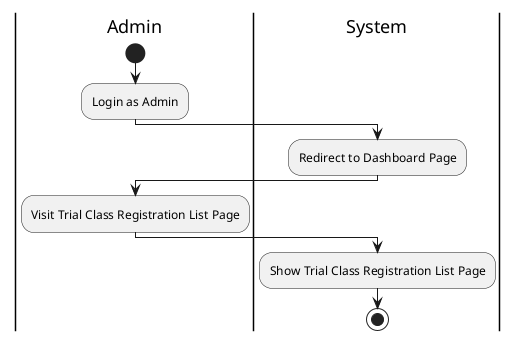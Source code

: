 @startuml ManageTrialClassRegistration
|Admin|
start
:Login as Admin;
|System|
:Redirect to Dashboard Page;
|Admin|
:Visit Trial Class Registration List Page;
|System|
:Show Trial Class Registration List Page;
stop
@enduml
